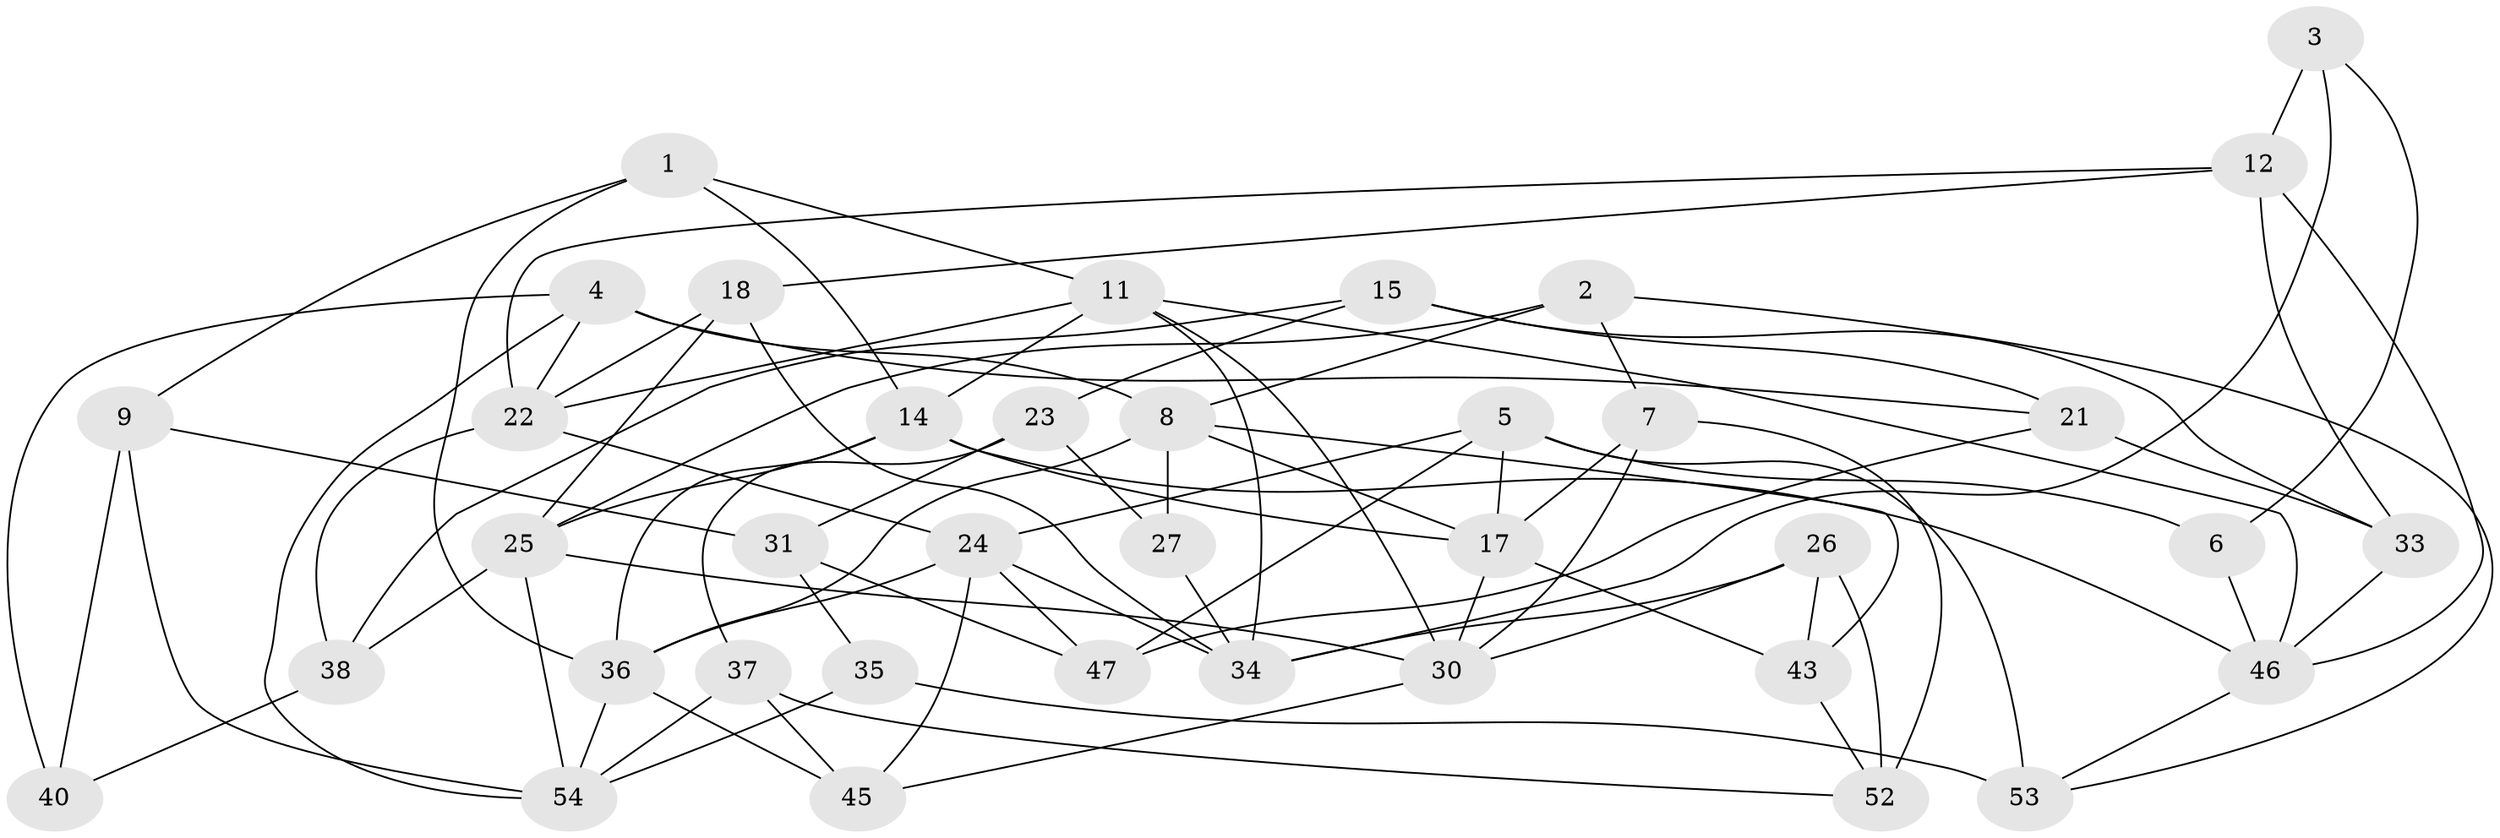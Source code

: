 // Generated by graph-tools (version 1.1) at 2025/24/03/03/25 07:24:30]
// undirected, 38 vertices, 87 edges
graph export_dot {
graph [start="1"]
  node [color=gray90,style=filled];
  1;
  2;
  3;
  4 [super="+16"];
  5 [super="+10"];
  6;
  7;
  8 [super="+28"];
  9;
  11 [super="+19"];
  12 [super="+13"];
  14 [super="+42"];
  15;
  17 [super="+20"];
  18;
  21;
  22 [super="+29"];
  23 [super="+51"];
  24 [super="+39"];
  25 [super="+32"];
  26;
  27;
  30 [super="+44"];
  31 [super="+48"];
  33;
  34 [super="+49"];
  35;
  36 [super="+41"];
  37;
  38;
  40;
  43;
  45;
  46 [super="+50"];
  47;
  52;
  53;
  54 [super="+55"];
  1 -- 9;
  1 -- 11;
  1 -- 14;
  1 -- 36;
  2 -- 7;
  2 -- 25;
  2 -- 53;
  2 -- 8;
  3 -- 6;
  3 -- 34;
  3 -- 12 [weight=2];
  4 -- 21;
  4 -- 54;
  4 -- 40 [weight=2];
  4 -- 8;
  4 -- 22;
  5 -- 6 [weight=2];
  5 -- 53;
  5 -- 47;
  5 -- 24;
  5 -- 17;
  6 -- 46;
  7 -- 17;
  7 -- 52;
  7 -- 30;
  8 -- 36;
  8 -- 17;
  8 -- 43;
  8 -- 27;
  9 -- 40;
  9 -- 54;
  9 -- 31;
  11 -- 14;
  11 -- 46;
  11 -- 30;
  11 -- 34;
  11 -- 22;
  12 -- 18;
  12 -- 22;
  12 -- 33;
  12 -- 46;
  14 -- 36;
  14 -- 46;
  14 -- 17;
  14 -- 25;
  15 -- 21;
  15 -- 38;
  15 -- 33;
  15 -- 23;
  17 -- 43;
  17 -- 30;
  18 -- 22;
  18 -- 34;
  18 -- 25;
  21 -- 33;
  21 -- 47;
  22 -- 24;
  22 -- 38;
  23 -- 27 [weight=2];
  23 -- 31 [weight=2];
  23 -- 37;
  24 -- 47;
  24 -- 45;
  24 -- 34;
  24 -- 36;
  25 -- 38;
  25 -- 54;
  25 -- 30;
  26 -- 34;
  26 -- 52;
  26 -- 43;
  26 -- 30;
  27 -- 34;
  30 -- 45;
  31 -- 47;
  31 -- 35 [weight=2];
  33 -- 46;
  35 -- 54;
  35 -- 53;
  36 -- 54;
  36 -- 45;
  37 -- 52;
  37 -- 45;
  37 -- 54;
  38 -- 40;
  43 -- 52;
  46 -- 53;
}
